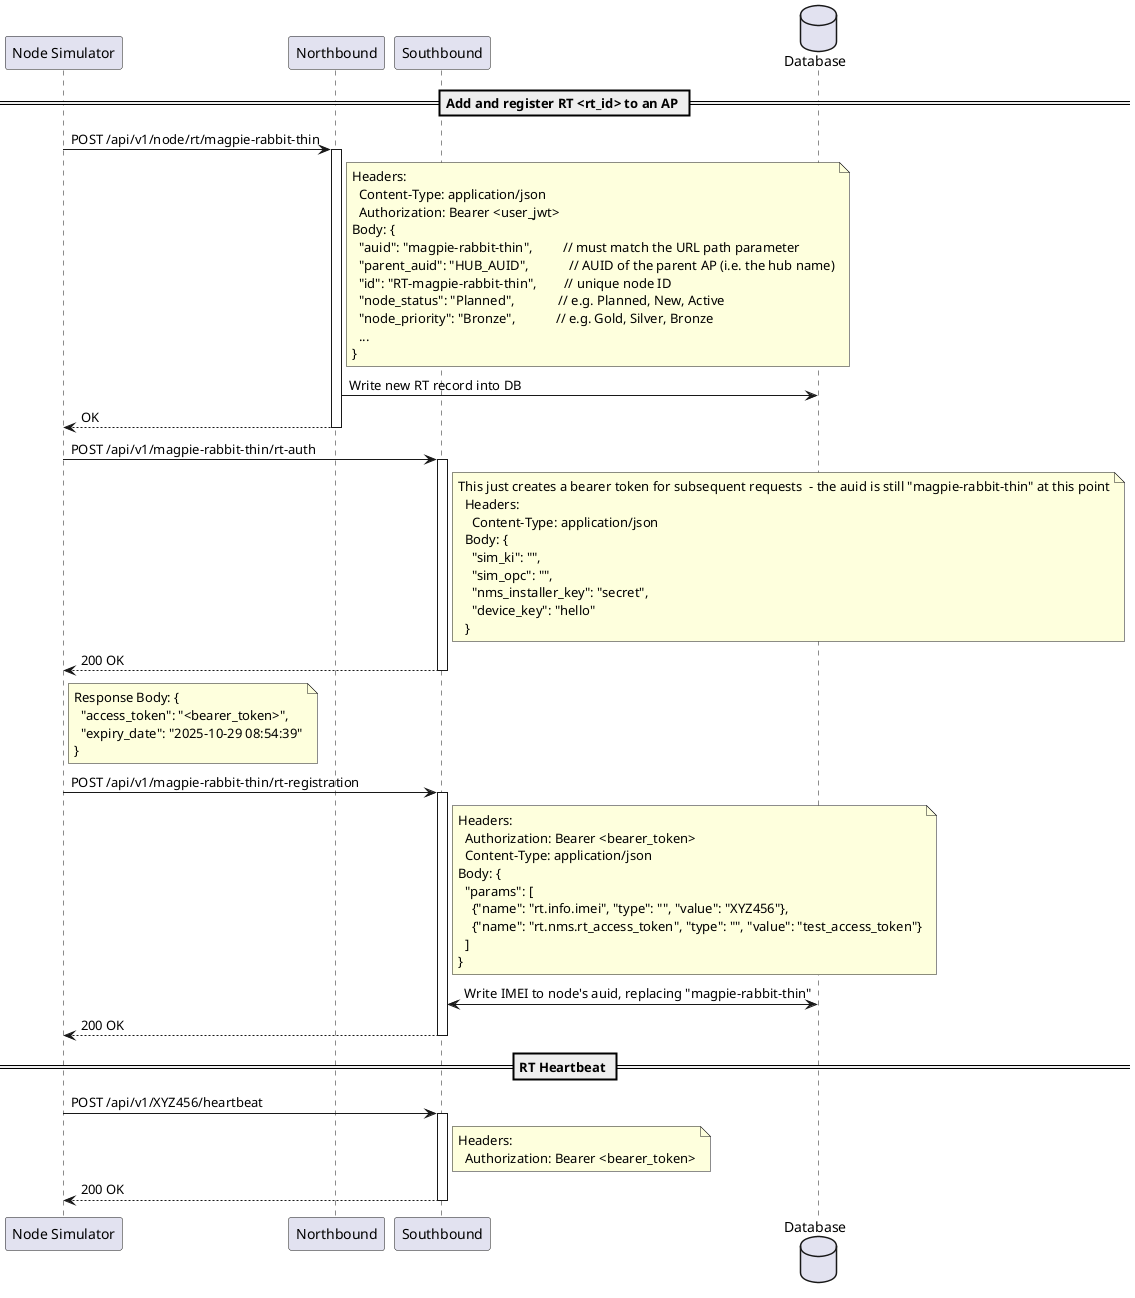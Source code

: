 @startuml
participant "Node Simulator" as NODE_SIM
participant "Northbound" as NBAPI
participant "Southbound" as SBAPI
database "Database" as DB
== Add and register RT <rt_id> to an AP ==
NODE_SIM -> NBAPI++ : POST /api/v1/node/rt/magpie-rabbit-thin
note right of NBAPI
  Headers:
    Content-Type: application/json
    Authorization: Bearer <user_jwt>
  Body: {
    "auid": "magpie-rabbit-thin",         // must match the URL path parameter
    "parent_auid": "HUB_AUID",            // AUID of the parent AP (i.e. the hub name)
    "id": "RT-magpie-rabbit-thin",        // unique node ID
    "node_status": "Planned",             // e.g. Planned, New, Active
    "node_priority": "Bronze",            // e.g. Gold, Silver, Bronze
    ...
  }
end note
NBAPI -> DB: Write new RT record into DB
NODE_SIM <-- NBAPI-- : OK

' RT registration process
NODE_SIM -> SBAPI++ : POST /api/v1/magpie-rabbit-thin/rt-auth
note right of SBAPI
This just creates a bearer token for subsequent requests  - the auid is still "magpie-rabbit-thin" at this point
  Headers:
    Content-Type: application/json
  Body: {
    "sim_ki": "",
    "sim_opc": "",
    "nms_installer_key": "secret",
    "device_key": "hello"
  }
end note
NODE_SIM<--SBAPI--: 200 OK
note right of NODE_SIM
  Response Body: {
    "access_token": "<bearer_token>",
    "expiry_date": "2025-10-29 08:54:39"
  }
end note

NODE_SIM -> SBAPI++ : POST /api/v1/magpie-rabbit-thin/rt-registration
note right of SBAPI
  Headers:
    Authorization: Bearer <bearer_token>
    Content-Type: application/json
  Body: {
    "params": [
      {"name": "rt.info.imei", "type": "", "value": "XYZ456"},
      {"name": "rt.nms.rt_access_token", "type": "", "value": "test_access_token"}
    ]
  }
end note
SBAPI<->DB: Write IMEI to node's auid, replacing "magpie-rabbit-thin"
NODE_SIM<--SBAPI--: 200 OK

== RT Heartbeat ==
NODE_SIM -> SBAPI++ : POST /api/v1/XYZ456/heartbeat
note right of SBAPI
  Headers:
    Authorization: Bearer <bearer_token>
end note
NODE_SIM<--SBAPI--: 200 OK
@enduml

